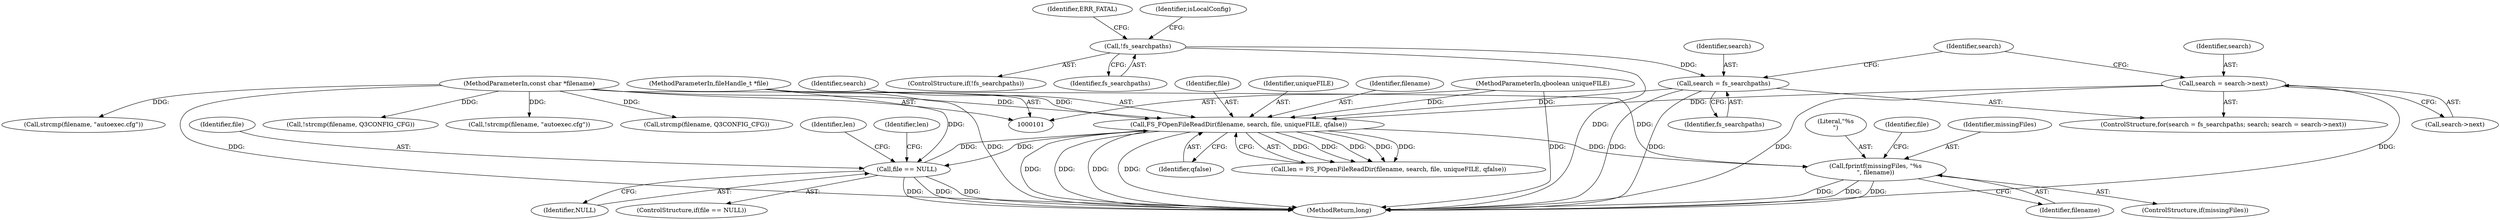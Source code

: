 digraph "0_OpenJK_b6ff2bcb1e4e6976d61e316175c6d7c99860fe20_1@API" {
"1000176" [label="(Call,fprintf(missingFiles, \"%s\n\", filename))"];
"1000146" [label="(Call,FS_FOpenFileReadDir(filename, search, file, uniqueFILE, qfalse))"];
"1000102" [label="(MethodParameterIn,const char *filename)"];
"1000131" [label="(Call,search = search->next)"];
"1000127" [label="(Call,search = fs_searchpaths)"];
"1000110" [label="(Call,!fs_searchpaths)"];
"1000153" [label="(Call,file == NULL)"];
"1000103" [label="(MethodParameterIn,fileHandle_t *file)"];
"1000104" [label="(MethodParameterIn,qboolean uniqueFILE)"];
"1000154" [label="(Identifier,file)"];
"1000128" [label="(Identifier,search)"];
"1000168" [label="(Identifier,len)"];
"1000148" [label="(Identifier,search)"];
"1000110" [label="(Call,!fs_searchpaths)"];
"1000176" [label="(Call,fprintf(missingFiles, \"%s\n\", filename))"];
"1000119" [label="(Call,strcmp(filename, \"autoexec.cfg\"))"];
"1000149" [label="(Identifier,file)"];
"1000109" [label="(ControlStructure,if(!fs_searchpaths))"];
"1000155" [label="(Identifier,NULL)"];
"1000122" [label="(Call,!strcmp(filename, Q3CONFIG_CFG))"];
"1000179" [label="(Identifier,filename)"];
"1000113" [label="(Identifier,ERR_FATAL)"];
"1000174" [label="(ControlStructure,if(missingFiles))"];
"1000152" [label="(ControlStructure,if(file == NULL))"];
"1000159" [label="(Identifier,len)"];
"1000178" [label="(Literal,\"%s\n\")"];
"1000181" [label="(Identifier,file)"];
"1000151" [label="(Identifier,qfalse)"];
"1000177" [label="(Identifier,missingFiles)"];
"1000131" [label="(Call,search = search->next)"];
"1000104" [label="(MethodParameterIn,qboolean uniqueFILE)"];
"1000144" [label="(Call,len = FS_FOpenFileReadDir(filename, search, file, uniqueFILE, qfalse))"];
"1000153" [label="(Call,file == NULL)"];
"1000150" [label="(Identifier,uniqueFILE)"];
"1000116" [label="(Identifier,isLocalConfig)"];
"1000127" [label="(Call,search = fs_searchpaths)"];
"1000118" [label="(Call,!strcmp(filename, \"autoexec.cfg\"))"];
"1000132" [label="(Identifier,search)"];
"1000146" [label="(Call,FS_FOpenFileReadDir(filename, search, file, uniqueFILE, qfalse))"];
"1000194" [label="(MethodReturn,long)"];
"1000123" [label="(Call,strcmp(filename, Q3CONFIG_CFG))"];
"1000133" [label="(Call,search->next)"];
"1000103" [label="(MethodParameterIn,fileHandle_t *file)"];
"1000130" [label="(Identifier,search)"];
"1000147" [label="(Identifier,filename)"];
"1000126" [label="(ControlStructure,for(search = fs_searchpaths; search; search = search->next))"];
"1000129" [label="(Identifier,fs_searchpaths)"];
"1000102" [label="(MethodParameterIn,const char *filename)"];
"1000111" [label="(Identifier,fs_searchpaths)"];
"1000176" -> "1000174"  [label="AST: "];
"1000176" -> "1000179"  [label="CFG: "];
"1000177" -> "1000176"  [label="AST: "];
"1000178" -> "1000176"  [label="AST: "];
"1000179" -> "1000176"  [label="AST: "];
"1000181" -> "1000176"  [label="CFG: "];
"1000176" -> "1000194"  [label="DDG: "];
"1000176" -> "1000194"  [label="DDG: "];
"1000176" -> "1000194"  [label="DDG: "];
"1000146" -> "1000176"  [label="DDG: "];
"1000102" -> "1000176"  [label="DDG: "];
"1000146" -> "1000144"  [label="AST: "];
"1000146" -> "1000151"  [label="CFG: "];
"1000147" -> "1000146"  [label="AST: "];
"1000148" -> "1000146"  [label="AST: "];
"1000149" -> "1000146"  [label="AST: "];
"1000150" -> "1000146"  [label="AST: "];
"1000151" -> "1000146"  [label="AST: "];
"1000144" -> "1000146"  [label="CFG: "];
"1000146" -> "1000194"  [label="DDG: "];
"1000146" -> "1000194"  [label="DDG: "];
"1000146" -> "1000194"  [label="DDG: "];
"1000146" -> "1000194"  [label="DDG: "];
"1000146" -> "1000144"  [label="DDG: "];
"1000146" -> "1000144"  [label="DDG: "];
"1000146" -> "1000144"  [label="DDG: "];
"1000146" -> "1000144"  [label="DDG: "];
"1000146" -> "1000144"  [label="DDG: "];
"1000102" -> "1000146"  [label="DDG: "];
"1000131" -> "1000146"  [label="DDG: "];
"1000127" -> "1000146"  [label="DDG: "];
"1000153" -> "1000146"  [label="DDG: "];
"1000103" -> "1000146"  [label="DDG: "];
"1000104" -> "1000146"  [label="DDG: "];
"1000146" -> "1000153"  [label="DDG: "];
"1000102" -> "1000101"  [label="AST: "];
"1000102" -> "1000194"  [label="DDG: "];
"1000102" -> "1000118"  [label="DDG: "];
"1000102" -> "1000119"  [label="DDG: "];
"1000102" -> "1000122"  [label="DDG: "];
"1000102" -> "1000123"  [label="DDG: "];
"1000131" -> "1000126"  [label="AST: "];
"1000131" -> "1000133"  [label="CFG: "];
"1000132" -> "1000131"  [label="AST: "];
"1000133" -> "1000131"  [label="AST: "];
"1000130" -> "1000131"  [label="CFG: "];
"1000131" -> "1000194"  [label="DDG: "];
"1000131" -> "1000194"  [label="DDG: "];
"1000127" -> "1000126"  [label="AST: "];
"1000127" -> "1000129"  [label="CFG: "];
"1000128" -> "1000127"  [label="AST: "];
"1000129" -> "1000127"  [label="AST: "];
"1000130" -> "1000127"  [label="CFG: "];
"1000127" -> "1000194"  [label="DDG: "];
"1000127" -> "1000194"  [label="DDG: "];
"1000110" -> "1000127"  [label="DDG: "];
"1000110" -> "1000109"  [label="AST: "];
"1000110" -> "1000111"  [label="CFG: "];
"1000111" -> "1000110"  [label="AST: "];
"1000113" -> "1000110"  [label="CFG: "];
"1000116" -> "1000110"  [label="CFG: "];
"1000110" -> "1000194"  [label="DDG: "];
"1000153" -> "1000152"  [label="AST: "];
"1000153" -> "1000155"  [label="CFG: "];
"1000154" -> "1000153"  [label="AST: "];
"1000155" -> "1000153"  [label="AST: "];
"1000159" -> "1000153"  [label="CFG: "];
"1000168" -> "1000153"  [label="CFG: "];
"1000153" -> "1000194"  [label="DDG: "];
"1000153" -> "1000194"  [label="DDG: "];
"1000153" -> "1000194"  [label="DDG: "];
"1000103" -> "1000153"  [label="DDG: "];
"1000103" -> "1000101"  [label="AST: "];
"1000103" -> "1000194"  [label="DDG: "];
"1000104" -> "1000101"  [label="AST: "];
"1000104" -> "1000194"  [label="DDG: "];
}
